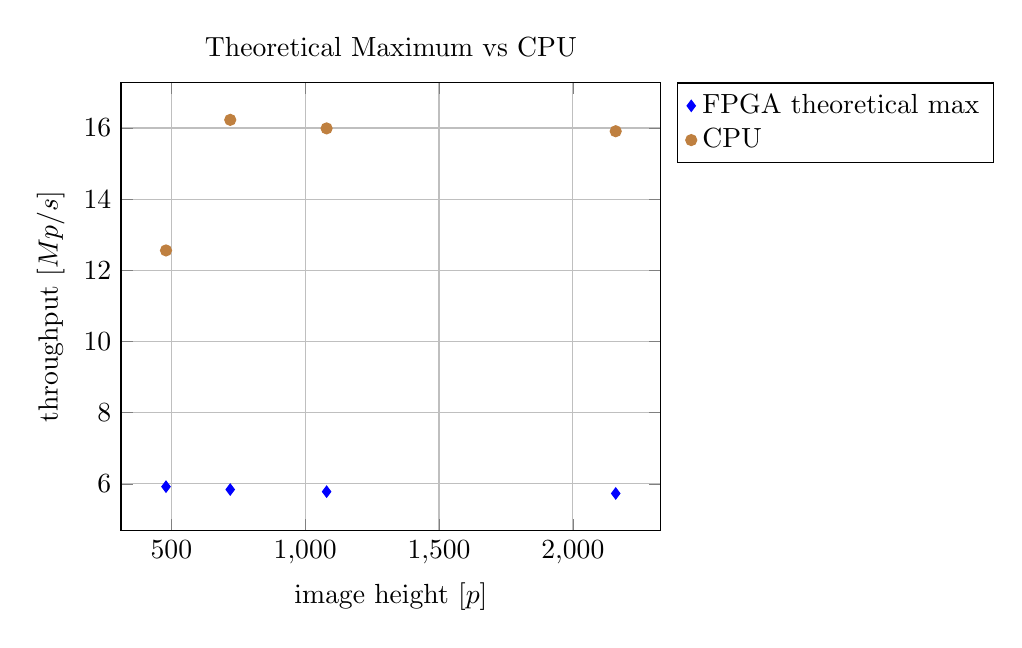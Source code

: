 % \tikzsetnextfilename{system-overview}
\begin{tikzpicture}[
    rounded corners=0mm,
    triangle/.style = {fill=blue!20, regular polygon, regular polygon sides=3 },
    node rotated/.style = {rotate=180},
    border rotated/.style = {shape border rotate=180}
]
    %coordinates
    \coordinate (orig)      at (0,0);

    \begin{pgfonlayer}{main}
        \begin{axis}[
                % domain=-2:6,
                xtick={0,500,...,2500},
                % ytick={0,4,...,20},
                xmajorgrids=true,ymajorgrids=true,
                xlabel={image height [$p$]},
                ylabel={throughput [$Mp/s$]},
                title={Theoretical Maximum vs CPU},
                legend style={
                    cells={anchor=east},
                    legend pos=outer north east,
                },
                legend cell align=left,
                scatter/classes={
                    c={mark=diamond*,fill=blue,draw=blue},
                    d={mark=*,fill=brown,draw=brown},
                    a={mark=triangle*,fill=black,draw=black},
                    b={mark=square*,fill=red,draw=red}
                }
            ]
            \addplot[scatter,only marks, scatter src=explicit symbolic]
            table[meta=label] {
                x    y   label
                %% VHDL
                480  5.92 c
                720  5.84 c
                1080 5.78 c
                2160 5.73 c
                %% CPU
                480  12.56 d
                720  16.23 d
                1080 15.99 d
                2160 15.91 d
            };
            \addlegendentry{FPGA theoretical max}
            % \addlegendentry{HLS 8bit}
            % \addlegendentry{HLS 256bit}
            \addlegendentry{CPU}
        \end{axis}

    \end{pgfonlayer}

    % Foreground
    \begin{pgfonlayer}{foreground}
        
    \end{pgfonlayer} 

    % Background
    \begin{pgfonlayer}{background}
        % Grid
        % \draw[step=0.5cm,gray] (0,0) grid (4,4);
    \end{pgfonlayer} 

\end{tikzpicture}


% | Solution | Image | Throughput | Image File |
% |----------|-------|------------|------------|
% | HLS      | mountain | 0.168MB/s | mountain_fpga_hls.tif |
% | HLS      | room     | 0.170MB/s | room_fpga_hls.tif |
% | HLS      | cat480p  | 0.170MB/s |  |
% | HLS      | cat720p  | diip_cc error |  |
% | HLS      | cat1080p  | 0.168MB/s |  |
% | HLS      | cat2160p  | 0.161MB/s |  |
% | VHDL     | cat480p  | 0.89MB/s |  |
% | VHDL     | cat720p  | 1.291MB/s |  |
% | VHDL     | cat1080p  | 2.348MB/s |  |
% | VHDL     | cat2160p  | 4.115MB/s |  |